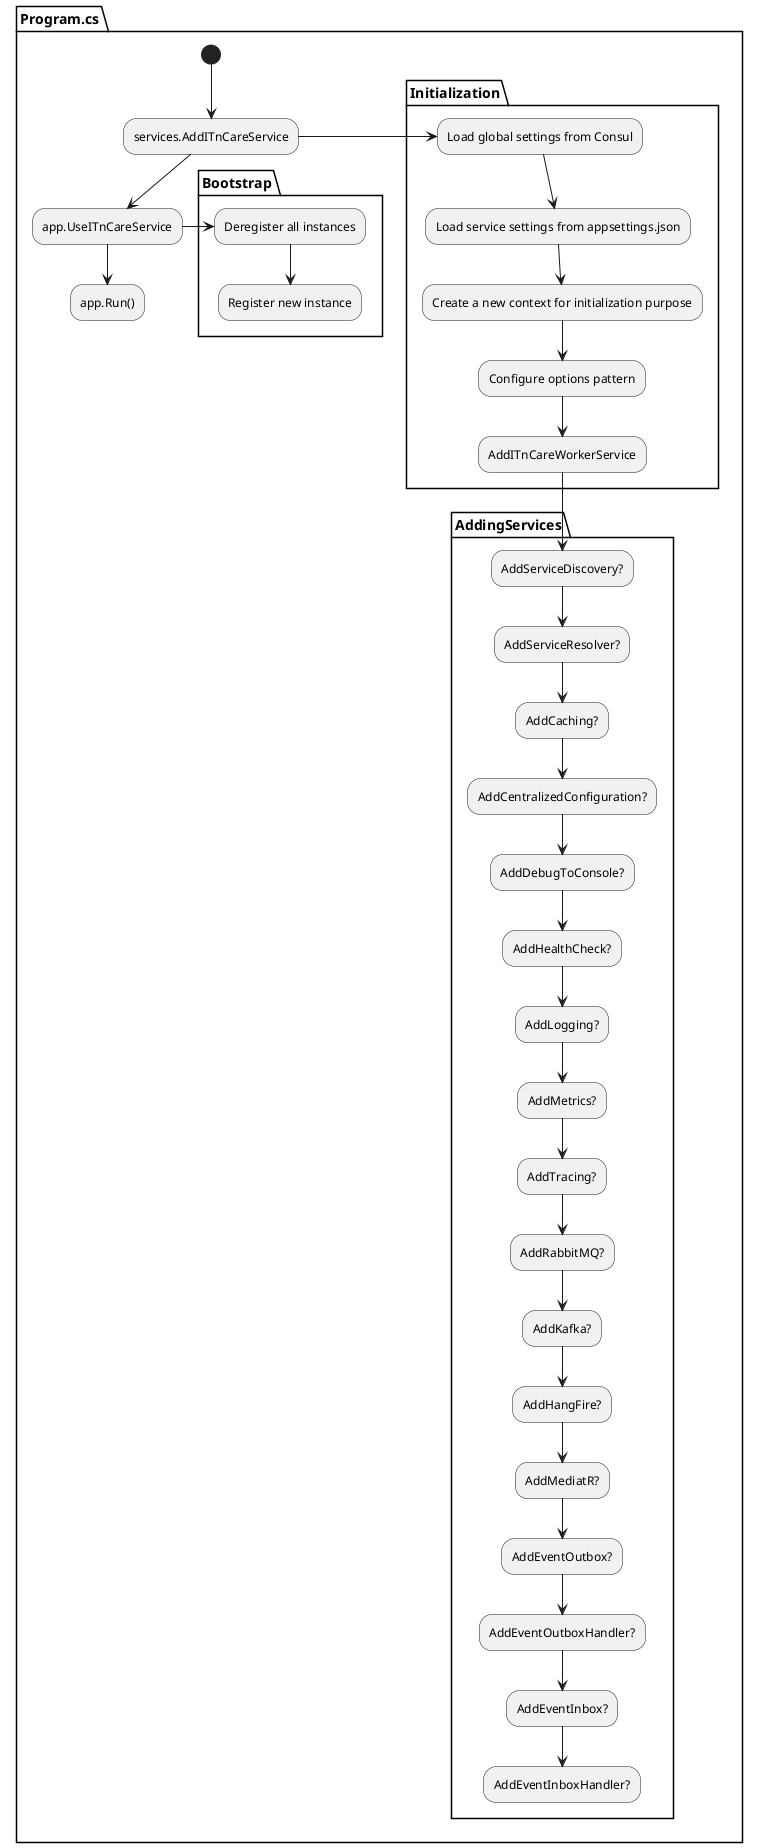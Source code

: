 @startuml

partition Program.cs {
    (*) --> services.AddITnCareService

    partition Initialization {
        services.AddITnCareService -> Load global settings from Consul
        --> Load service settings from appsettings.json
        --> Create a new context for initialization purpose
        --> Configure options pattern
        --> AddITnCareWorkerService
    }

    partition AddingServices {
        AddITnCareWorkerService --> AddServiceDiscovery?
        --> AddServiceResolver?
        --> AddCaching?
        --> AddCentralizedConfiguration?
        --> AddDebugToConsole?
        --> AddHealthCheck?
        --> AddLogging?
        --> AddMetrics?
        --> AddTracing?
        --> AddRabbitMQ?
        --> AddKafka?
        --> AddHangFire?
        --> AddMediatR?
        --> AddEventOutbox?
        --> AddEventOutboxHandler?
        --> AddEventInbox?
        --> AddEventInboxHandler?
    }

    services.AddITnCareService --> app.UseITnCareService

    partition Bootstrap {
        app.UseITnCareService -> Deregister all instances
        --> Register new instance
    }

    app.UseITnCareService --> app.Run()
}

@enduml